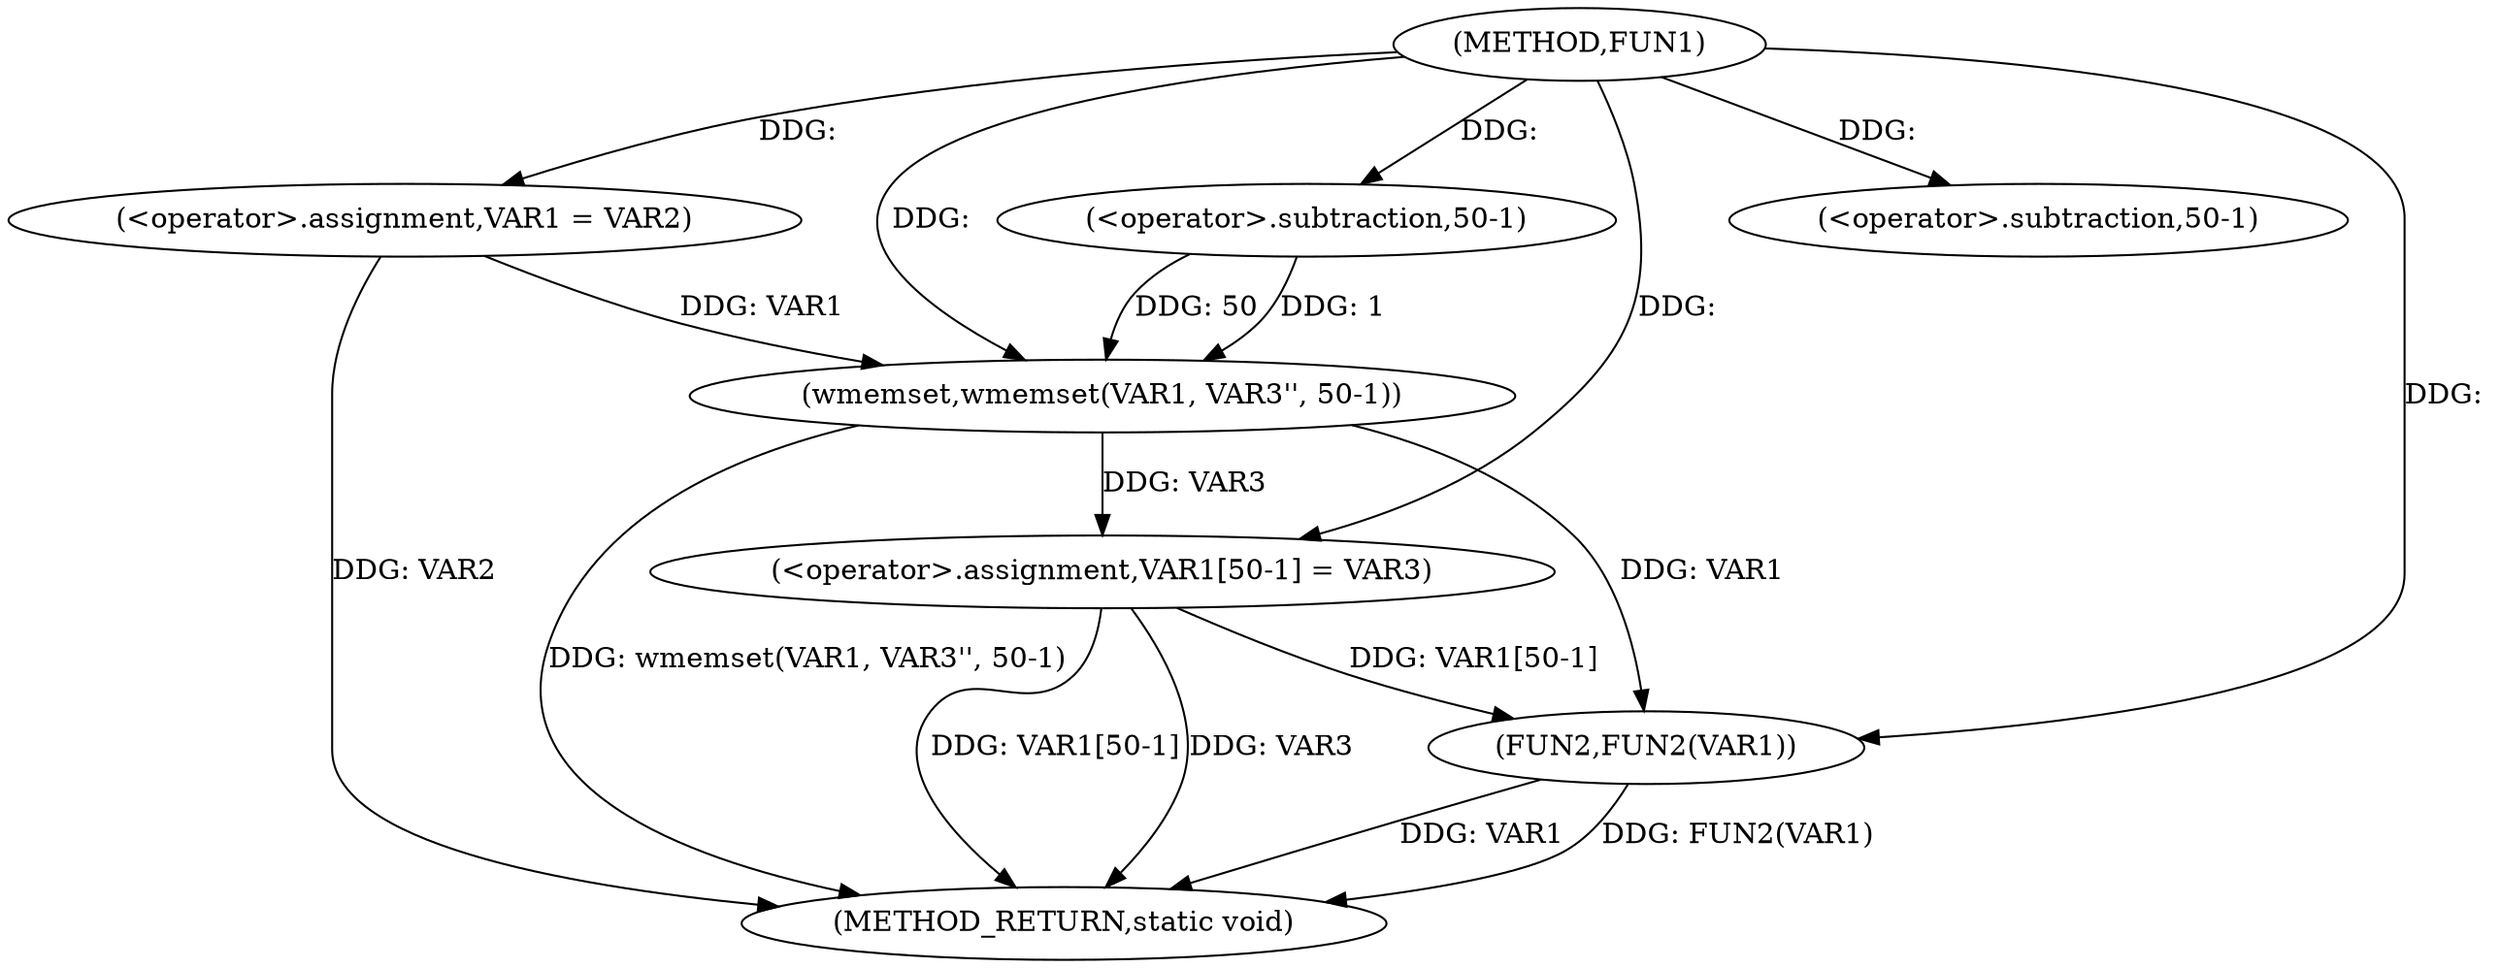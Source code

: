 digraph FUN1 {  
"1000100" [label = "(METHOD,FUN1)" ]
"1000122" [label = "(METHOD_RETURN,static void)" ]
"1000104" [label = "(<operator>.assignment,VAR1 = VAR2)" ]
"1000107" [label = "(wmemset,wmemset(VAR1, VAR3'', 50-1))" ]
"1000110" [label = "(<operator>.subtraction,50-1)" ]
"1000113" [label = "(<operator>.assignment,VAR1[50-1] = VAR3)" ]
"1000116" [label = "(<operator>.subtraction,50-1)" ]
"1000120" [label = "(FUN2,FUN2(VAR1))" ]
  "1000107" -> "1000122"  [ label = "DDG: wmemset(VAR1, VAR3'', 50-1)"] 
  "1000113" -> "1000122"  [ label = "DDG: VAR1[50-1]"] 
  "1000120" -> "1000122"  [ label = "DDG: VAR1"] 
  "1000113" -> "1000122"  [ label = "DDG: VAR3"] 
  "1000104" -> "1000122"  [ label = "DDG: VAR2"] 
  "1000120" -> "1000122"  [ label = "DDG: FUN2(VAR1)"] 
  "1000100" -> "1000104"  [ label = "DDG: "] 
  "1000104" -> "1000107"  [ label = "DDG: VAR1"] 
  "1000100" -> "1000107"  [ label = "DDG: "] 
  "1000110" -> "1000107"  [ label = "DDG: 50"] 
  "1000110" -> "1000107"  [ label = "DDG: 1"] 
  "1000100" -> "1000110"  [ label = "DDG: "] 
  "1000107" -> "1000113"  [ label = "DDG: VAR3"] 
  "1000100" -> "1000113"  [ label = "DDG: "] 
  "1000100" -> "1000116"  [ label = "DDG: "] 
  "1000107" -> "1000120"  [ label = "DDG: VAR1"] 
  "1000113" -> "1000120"  [ label = "DDG: VAR1[50-1]"] 
  "1000100" -> "1000120"  [ label = "DDG: "] 
}
